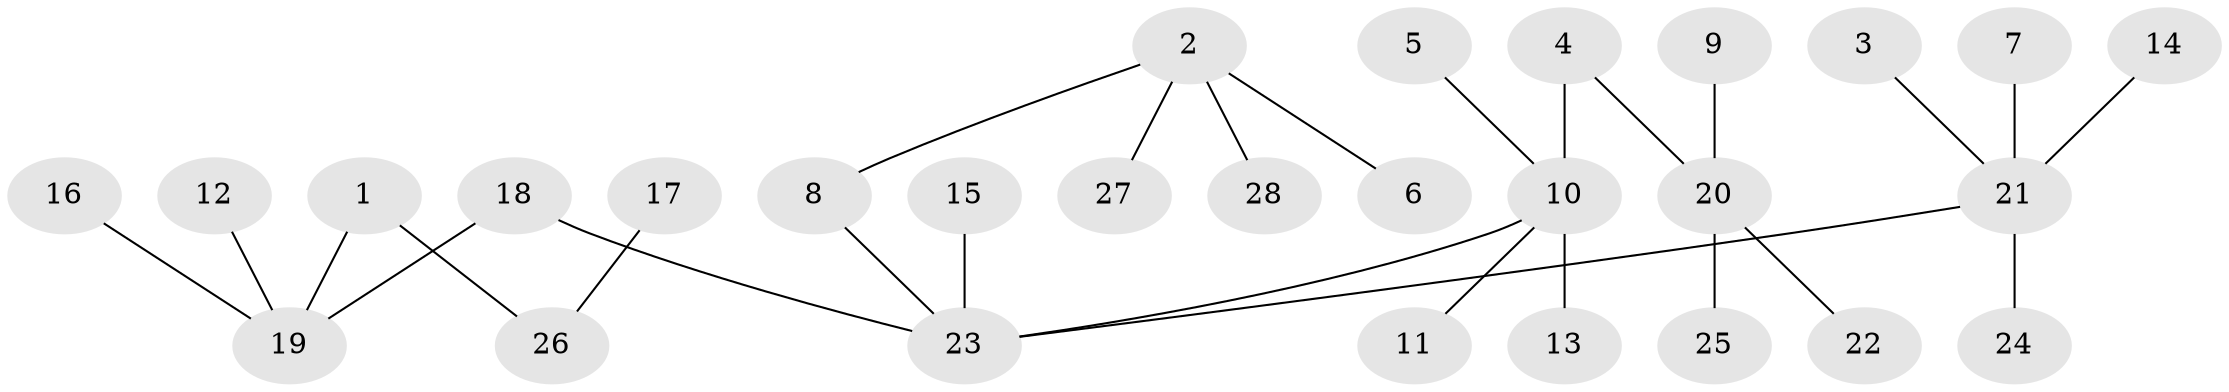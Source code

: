 // original degree distribution, {2: 0.2545454545454545, 5: 0.03636363636363636, 6: 0.05454545454545454, 4: 0.03636363636363636, 3: 0.09090909090909091, 1: 0.5272727272727272}
// Generated by graph-tools (version 1.1) at 2025/26/03/09/25 03:26:32]
// undirected, 28 vertices, 27 edges
graph export_dot {
graph [start="1"]
  node [color=gray90,style=filled];
  1;
  2;
  3;
  4;
  5;
  6;
  7;
  8;
  9;
  10;
  11;
  12;
  13;
  14;
  15;
  16;
  17;
  18;
  19;
  20;
  21;
  22;
  23;
  24;
  25;
  26;
  27;
  28;
  1 -- 19 [weight=1.0];
  1 -- 26 [weight=1.0];
  2 -- 6 [weight=1.0];
  2 -- 8 [weight=1.0];
  2 -- 27 [weight=1.0];
  2 -- 28 [weight=1.0];
  3 -- 21 [weight=1.0];
  4 -- 10 [weight=1.0];
  4 -- 20 [weight=1.0];
  5 -- 10 [weight=1.0];
  7 -- 21 [weight=1.0];
  8 -- 23 [weight=1.0];
  9 -- 20 [weight=1.0];
  10 -- 11 [weight=1.0];
  10 -- 13 [weight=1.0];
  10 -- 23 [weight=1.0];
  12 -- 19 [weight=1.0];
  14 -- 21 [weight=1.0];
  15 -- 23 [weight=1.0];
  16 -- 19 [weight=1.0];
  17 -- 26 [weight=1.0];
  18 -- 19 [weight=1.0];
  18 -- 23 [weight=1.0];
  20 -- 22 [weight=1.0];
  20 -- 25 [weight=1.0];
  21 -- 23 [weight=1.0];
  21 -- 24 [weight=1.0];
}
